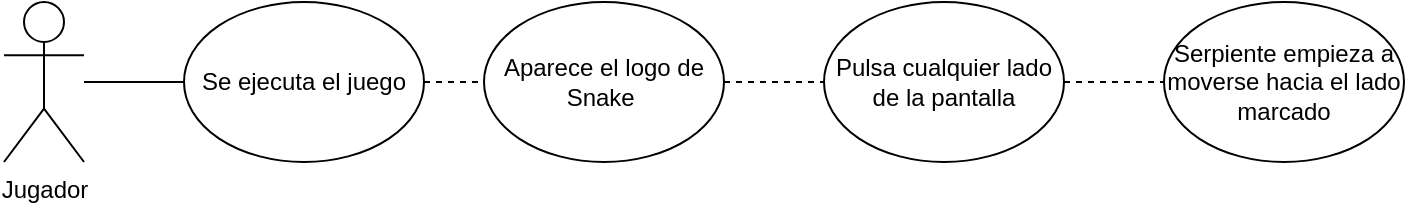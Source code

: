 <mxfile version="14.3.1" type="google"><diagram id="r61xScDMfDsqIVnDVKnn" name="Page-1"><mxGraphModel dx="1038" dy="548" grid="1" gridSize="10" guides="1" tooltips="1" connect="1" arrows="1" fold="1" page="1" pageScale="1" pageWidth="827" pageHeight="1169" math="0" shadow="0"><root><mxCell id="0"/><mxCell id="1" parent="0"/><mxCell id="D6Vm4pdiPaP4Z5VdoPaM-7" value="" style="edgeStyle=orthogonalEdgeStyle;rounded=0;orthogonalLoop=1;jettySize=auto;html=1;endArrow=none;endFill=0;" edge="1" parent="1" source="D6Vm4pdiPaP4Z5VdoPaM-1" target="D6Vm4pdiPaP4Z5VdoPaM-4"><mxGeometry relative="1" as="geometry"/></mxCell><mxCell id="D6Vm4pdiPaP4Z5VdoPaM-1" value="Jugador&lt;br&gt;" style="shape=umlActor;verticalLabelPosition=bottom;verticalAlign=top;html=1;outlineConnect=0;" vertex="1" parent="1"><mxGeometry x="80" y="240" width="40" height="80" as="geometry"/></mxCell><mxCell id="D6Vm4pdiPaP4Z5VdoPaM-8" style="edgeStyle=orthogonalEdgeStyle;rounded=0;orthogonalLoop=1;jettySize=auto;html=1;entryX=0;entryY=0.5;entryDx=0;entryDy=0;endArrow=none;endFill=0;dashed=1;" edge="1" parent="1" source="D6Vm4pdiPaP4Z5VdoPaM-4" target="D6Vm4pdiPaP4Z5VdoPaM-5"><mxGeometry relative="1" as="geometry"/></mxCell><mxCell id="D6Vm4pdiPaP4Z5VdoPaM-4" value="Se ejecuta el juego" style="ellipse;whiteSpace=wrap;html=1;" vertex="1" parent="1"><mxGeometry x="170" y="240" width="120" height="80" as="geometry"/></mxCell><mxCell id="D6Vm4pdiPaP4Z5VdoPaM-9" style="edgeStyle=orthogonalEdgeStyle;rounded=0;orthogonalLoop=1;jettySize=auto;html=1;entryX=0;entryY=0.5;entryDx=0;entryDy=0;dashed=1;endArrow=none;endFill=0;" edge="1" parent="1" source="D6Vm4pdiPaP4Z5VdoPaM-5" target="D6Vm4pdiPaP4Z5VdoPaM-6"><mxGeometry relative="1" as="geometry"/></mxCell><mxCell id="D6Vm4pdiPaP4Z5VdoPaM-5" value="Pulsa cualquier lado de la pantalla" style="ellipse;whiteSpace=wrap;html=1;" vertex="1" parent="1"><mxGeometry x="490" y="240" width="120" height="80" as="geometry"/></mxCell><mxCell id="D6Vm4pdiPaP4Z5VdoPaM-6" value="Serpiente empieza a moverse hacia el lado marcado" style="ellipse;whiteSpace=wrap;html=1;" vertex="1" parent="1"><mxGeometry x="660" y="240" width="120" height="80" as="geometry"/></mxCell><mxCell id="D6Vm4pdiPaP4Z5VdoPaM-10" value="Aparece el logo de Snake&amp;nbsp;" style="ellipse;whiteSpace=wrap;html=1;" vertex="1" parent="1"><mxGeometry x="320" y="240" width="120" height="80" as="geometry"/></mxCell></root></mxGraphModel></diagram></mxfile>
